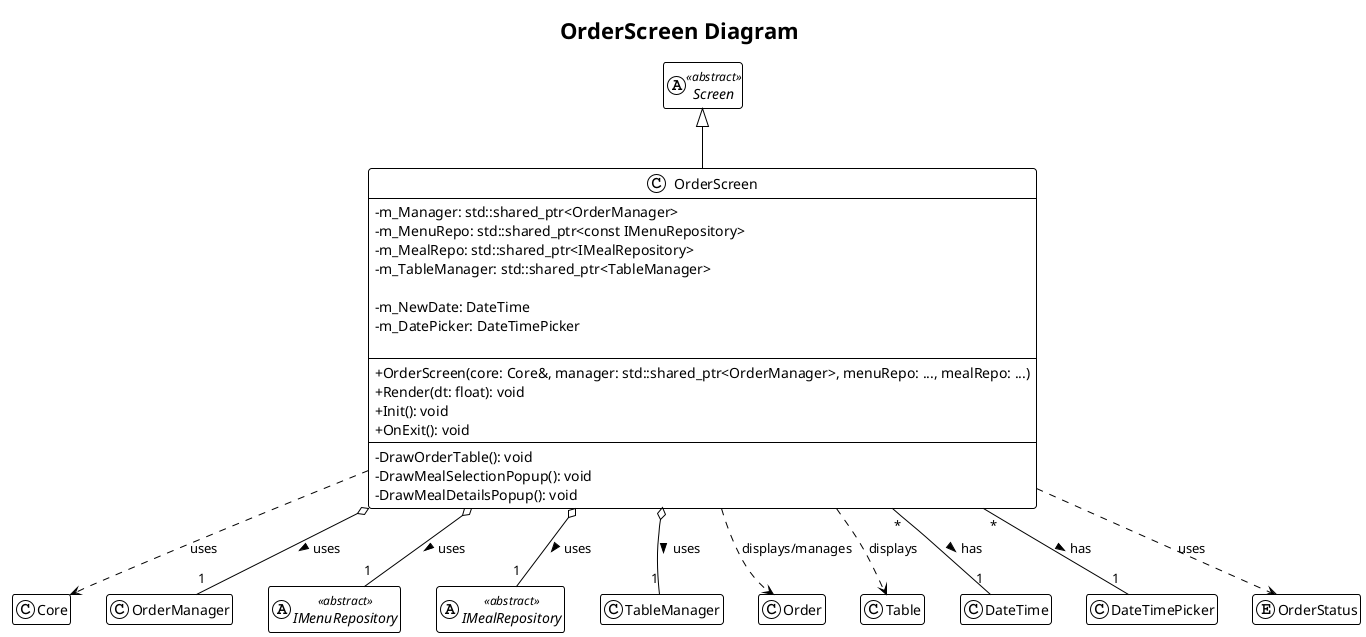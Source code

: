 @startuml
!theme plain
skinparam classAttributeIconSize 0
hide empty members
title OrderScreen Diagram

' --- Forward declarations for context ---
abstract class Screen <<abstract>>
class Core
class OrderManager
abstract class IMenuRepository <<abstract>>
abstract class IMealRepository <<abstract>>
class TableManager
class Order
class Table
class DateTime
class DateTimePicker
enum OrderStatus

' --- The Concrete Screen Implementation ---
class OrderScreen {
  ' --- Aggregated Managers/Repositories ---
  - m_Manager: std::shared_ptr<OrderManager>
  - m_MenuRepo: std::shared_ptr<const IMenuRepository>
  - m_MealRepo: std::shared_ptr<IMealRepository>
  - m_TableManager: std::shared_ptr<TableManager>

  ' --- Composed State Objects ---
  - m_NewDate: DateTime
  - m_DatePicker: DateTimePicker

  ' --- Other state members (omitted for clarity) ---
  ' - m_EditedTableID, m_EditedDateTime, etc.
  --
  ' --- Public Methods ---
  + OrderScreen(core: Core&, manager: std::shared_ptr<OrderManager>, menuRepo: ..., mealRepo: ...)
  + Render(dt: float): void
  + Init(): void
  + OnExit(): void
  --
  ' --- Private UI Helper Methods ---
  - DrawOrderTable(): void
  - DrawMealSelectionPopup(): void
  - DrawMealDetailsPopup(): void
}

' --- Relationships ---

' Inheritance: OrderScreen is a type of Screen.
Screen <|-- OrderScreen

' Aggregation: The screen uses several managers and repositories, which are shared resources.
OrderScreen o-- "1" OrderManager : uses >
OrderScreen o-- "1" IMenuRepository : uses >
OrderScreen o-- "1" IMealRepository : uses >
OrderScreen o-- "1" TableManager : uses >

' Composition: The screen is composed of state and UI helper objects.
OrderScreen "*"-- "1" DateTime : has >
OrderScreen "*"-- "1" DateTimePicker : has >

' Dependencies: The screen displays and manages collections of Order and Table objects.
OrderScreen ..> Order : displays/manages
OrderScreen ..> Table : displays
OrderScreen ..> OrderStatus : uses

OrderScreen ..> Core : uses
@enduml